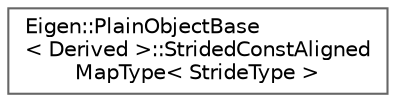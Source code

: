 digraph "Graphical Class Hierarchy"
{
 // LATEX_PDF_SIZE
  bgcolor="transparent";
  edge [fontname=Helvetica,fontsize=10,labelfontname=Helvetica,labelfontsize=10];
  node [fontname=Helvetica,fontsize=10,shape=box,height=0.2,width=0.4];
  rankdir="LR";
  Node0 [id="Node000000",label="Eigen::PlainObjectBase\l\< Derived \>::StridedConstAligned\lMapType\< StrideType \>",height=0.2,width=0.4,color="grey40", fillcolor="white", style="filled",URL="$structEigen_1_1PlainObjectBase_1_1StridedConstAlignedMapType.html",tooltip=" "];
}
